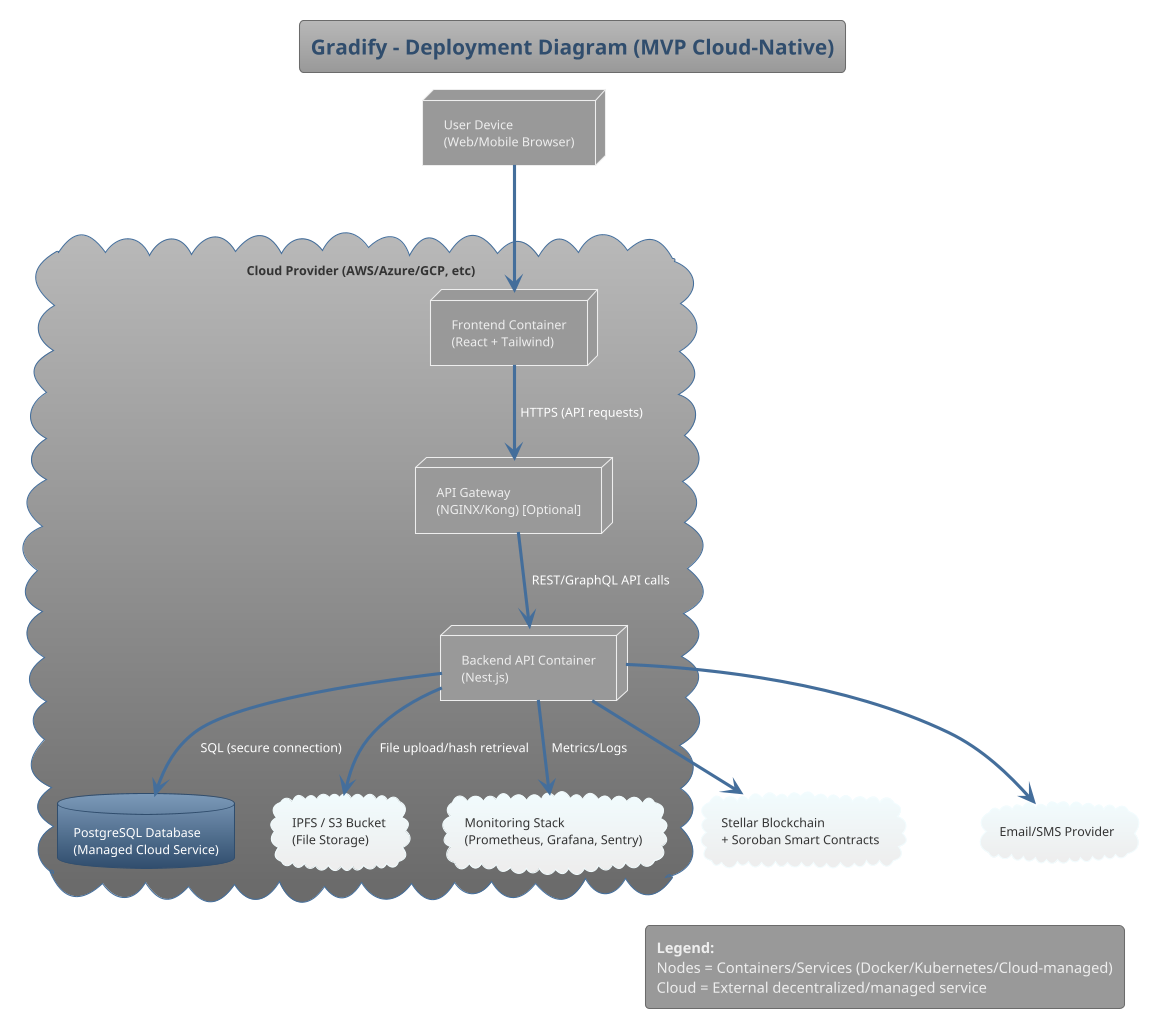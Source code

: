 @startuml
!theme spacelab
title Gradify - Deployment Diagram (MVP Cloud-Native)

' Nodes / Environments
node "User Device\n(Web/Mobile Browser)" as User

cloud "Cloud Provider (AWS/Azure/GCP, etc)" {
  node "Frontend Container\n(React + Tailwind)" as FE
  node "API Gateway\n(NGINX/Kong) [Optional]" as APIGW
  node "Backend API Container\n(Nest.js)" as BE
  database "PostgreSQL Database\n(Managed Cloud Service)" as DB
  cloud "IPFS / S3 Bucket\n(File Storage)" as Storage
  cloud "Monitoring Stack\n(Prometheus, Grafana, Sentry)" as Monitoring
}

cloud "Stellar Blockchain\n+ Soroban Smart Contracts" as Blockchain

' Connections
User --> FE : HTTPS (UI access)
FE --> APIGW : HTTPS (API requests)
APIGW --> BE : REST/GraphQL API calls
BE --> DB : SQL (secure connection)
BE --> Storage : File upload/hash retrieval
BE --> Blockchain : Smart contract calls (Stellar/Soroban SDK)
BE --> Monitoring : Metrics/Logs

' External actors (optional highlight)
cloud "Email/SMS Provider" as Notif

BE --> Notif : Sends notifications

legend bottom right
  <b>Legend:</b>
  Nodes = Containers/Services (Docker/Kubernetes/Cloud-managed)
  Cloud = External decentralized/managed service
endlegend

@enduml
